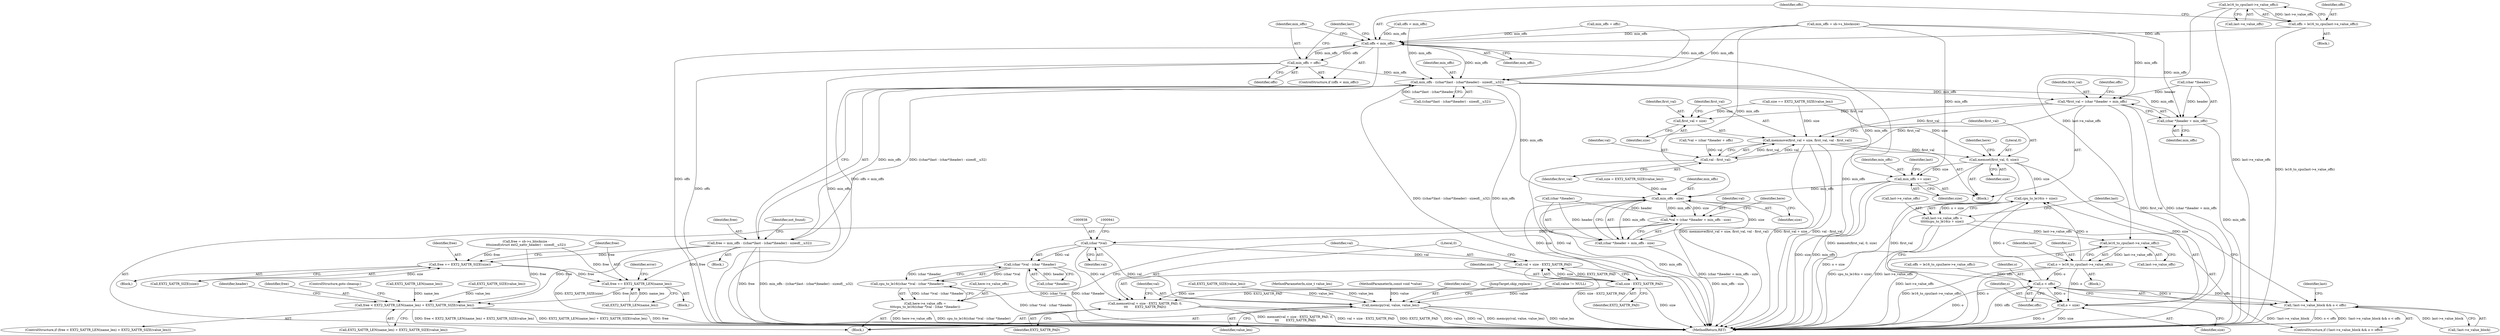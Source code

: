 digraph "0_linux_be0726d33cb8f411945884664924bed3cb8c70ee_10@pointer" {
"1000403" [label="(Call,le16_to_cpu(last->e_value_offs))"];
"1000401" [label="(Call,offs = le16_to_cpu(last->e_value_offs))"];
"1000408" [label="(Call,offs < min_offs)"];
"1000411" [label="(Call,min_offs = offs)"];
"1000419" [label="(Call,min_offs - ((char*)last - (char*)header) - sizeof(__u32))"];
"1000417" [label="(Call,free = min_offs - ((char*)last - (char*)header) - sizeof(__u32))"];
"1000515" [label="(Call,free += EXT2_XATTR_SIZE(size))"];
"1000519" [label="(Call,free += EXT2_XATTR_LEN(name_len))"];
"1000528" [label="(Call,free < EXT2_XATTR_LEN(name_len) + EXT2_XATTR_SIZE(value_len))"];
"1000752" [label="(Call,*first_val = (char *)header + min_offs)"];
"1000807" [label="(Call,memmove(first_val + size, first_val, val - first_val))"];
"1000815" [label="(Call,memset(first_val, 0, size))"];
"1000824" [label="(Call,min_offs += size)"];
"1000928" [label="(Call,min_offs - size)"];
"1000922" [label="(Call,*val = (char *)header + min_offs - size)"];
"1000937" [label="(Call,(char *)val)"];
"1000936" [label="(Call,(char *)val - (char *)header)"];
"1000935" [label="(Call,cpu_to_le16((char *)val - (char *)header))"];
"1000931" [label="(Call,here->e_value_offs =\n\t\t\t\tcpu_to_le16((char *)val - (char *)header))"];
"1000943" [label="(Call,memset(val + size - EXT2_XATTR_PAD, 0,\n\t\t\t       EXT2_XATTR_PAD))"];
"1000944" [label="(Call,val + size - EXT2_XATTR_PAD)"];
"1000951" [label="(Call,memcpy(val, value, value_len))"];
"1000924" [label="(Call,(char *)header + min_offs - size)"];
"1000946" [label="(Call,size - EXT2_XATTR_PAD)"];
"1000858" [label="(Call,cpu_to_le16(o + size))"];
"1000854" [label="(Call,last->e_value_offs =\n\t\t\t\t\t\tcpu_to_le16(o + size))"];
"1000841" [label="(Call,le16_to_cpu(last->e_value_offs))"];
"1000839" [label="(Call,o = le16_to_cpu(last->e_value_offs))"];
"1000851" [label="(Call,o < offs)"];
"1000846" [label="(Call,!last->e_value_block && o < offs)"];
"1000859" [label="(Call,o + size)"];
"1000808" [label="(Call,first_val + size)"];
"1000812" [label="(Call,val - first_val)"];
"1000754" [label="(Call,(char *)header + min_offs)"];
"1000533" [label="(Call,EXT2_XATTR_SIZE(value_len))"];
"1000754" [label="(Call,(char *)header + min_offs)"];
"1000412" [label="(Identifier,min_offs)"];
"1000849" [label="(Identifier,last)"];
"1000404" [label="(Call,last->e_value_offs)"];
"1000433" [label="(Call,free = sb->s_blocksize -\n\t\t\tsizeof(struct ext2_xattr_header) - sizeof(__u32))"];
"1000515" [label="(Call,free += EXT2_XATTR_SIZE(size))"];
"1000944" [label="(Call,val + size - EXT2_XATTR_PAD)"];
"1000924" [label="(Call,(char *)header + min_offs - size)"];
"1000828" [label="(Identifier,last)"];
"1000936" [label="(Call,(char *)val - (char *)header)"];
"1000415" [label="(Identifier,last)"];
"1000750" [label="(Block,)"];
"1000851" [label="(Call,o < offs)"];
"1000413" [label="(Identifier,offs)"];
"1000489" [label="(Block,)"];
"1000858" [label="(Call,cpu_to_le16(o + size))"];
"1000953" [label="(Identifier,value)"];
"1000847" [label="(Call,!last->e_value_block)"];
"1000530" [label="(Call,EXT2_XATTR_LEN(name_len) + EXT2_XATTR_SIZE(value_len))"];
"1000809" [label="(Identifier,first_val)"];
"1000758" [label="(Identifier,min_offs)"];
"1000861" [label="(Identifier,size)"];
"1000939" [label="(Identifier,val)"];
"1000855" [label="(Call,last->e_value_offs)"];
"1000753" [label="(Identifier,first_val)"];
"1000955" [label="(JumpTarget,skip_replace:)"];
"1000418" [label="(Identifier,free)"];
"1000408" [label="(Call,offs < min_offs)"];
"1000818" [label="(Identifier,size)"];
"1000761" [label="(Identifier,offs)"];
"1000951" [label="(Call,memcpy(val, value, value_len))"];
"1000755" [label="(Call,(char *)header)"];
"1000516" [label="(Identifier,free)"];
"1000410" [label="(Identifier,min_offs)"];
"1000923" [label="(Identifier,val)"];
"1000937" [label="(Call,(char *)val)"];
"1000945" [label="(Identifier,val)"];
"1000925" [label="(Call,(char *)header)"];
"1000950" [label="(Identifier,EXT2_XATTR_PAD)"];
"1000932" [label="(Call,here->e_value_offs)"];
"1000952" [label="(Identifier,val)"];
"1000943" [label="(Call,memset(val + size - EXT2_XATTR_PAD, 0,\n\t\t\t       EXT2_XATTR_PAD))"];
"1000519" [label="(Call,free += EXT2_XATTR_LEN(name_len))"];
"1000922" [label="(Call,*val = (char *)header + min_offs - size)"];
"1000813" [label="(Identifier,val)"];
"1000933" [label="(Identifier,here)"];
"1000520" [label="(Identifier,free)"];
"1000783" [label="(Call,size == EXT2_XATTR_SIZE(value_len))"];
"1000935" [label="(Call,cpu_to_le16((char *)val - (char *)header))"];
"1000767" [label="(Call,*val = (char *)header + offs)"];
"1000903" [label="(Call,value != NULL)"];
"1000853" [label="(Identifier,offs)"];
"1000860" [label="(Identifier,o)"];
"1000821" [label="(Identifier,here)"];
"1000811" [label="(Identifier,first_val)"];
"1000919" [label="(Call,EXT2_XATTR_SIZE(value_len))"];
"1000470" [label="(Block,)"];
"1000402" [label="(Identifier,offs)"];
"1000814" [label="(Identifier,first_val)"];
"1000808" [label="(Call,first_val + size)"];
"1000854" [label="(Call,last->e_value_offs =\n\t\t\t\t\t\tcpu_to_le16(o + size))"];
"1000841" [label="(Call,le16_to_cpu(last->e_value_offs))"];
"1000840" [label="(Identifier,o)"];
"1000419" [label="(Call,min_offs - ((char*)last - (char*)header) - sizeof(__u32))"];
"1000846" [label="(Call,!last->e_value_block && o < offs)"];
"1000810" [label="(Identifier,size)"];
"1000931" [label="(Call,here->e_value_offs =\n\t\t\t\tcpu_to_le16((char *)val - (char *)header))"];
"1000537" [label="(Identifier,header)"];
"1000760" [label="(Call,offs = le16_to_cpu(here->e_value_offs))"];
"1000915" [label="(Block,)"];
"1000529" [label="(Identifier,free)"];
"1000845" [label="(ControlStructure,if (!last->e_value_block && o < offs))"];
"1000946" [label="(Call,size - EXT2_XATTR_PAD)"];
"1000824" [label="(Call,min_offs += size)"];
"1000130" [label="(MethodParameterIn,size_t value_len)"];
"1000825" [label="(Identifier,min_offs)"];
"1000421" [label="(Call,((char*)last - (char*)header) - sizeof(__u32))"];
"1000929" [label="(Identifier,min_offs)"];
"1000842" [label="(Call,last->e_value_offs)"];
"1000930" [label="(Identifier,size)"];
"1000517" [label="(Call,EXT2_XATTR_SIZE(size))"];
"1000403" [label="(Call,le16_to_cpu(last->e_value_offs))"];
"1000450" [label="(Identifier,not_found)"];
"1000328" [label="(Call,offs < min_offs)"];
"1000331" [label="(Call,min_offs = offs)"];
"1000859" [label="(Call,o + size)"];
"1000928" [label="(Call,min_offs - size)"];
"1000812" [label="(Call,val - first_val)"];
"1000535" [label="(ControlStructure,goto cleanup;)"];
"1000752" [label="(Call,*first_val = (char *)header + min_offs)"];
"1000816" [label="(Identifier,first_val)"];
"1000815" [label="(Call,memset(first_val, 0, size))"];
"1000954" [label="(Identifier,value_len)"];
"1000401" [label="(Call,offs = le16_to_cpu(last->e_value_offs))"];
"1000527" [label="(ControlStructure,if (free < EXT2_XATTR_LEN(name_len) + EXT2_XATTR_SIZE(value_len)))"];
"1000817" [label="(Literal,0)"];
"1000948" [label="(Identifier,EXT2_XATTR_PAD)"];
"1000417" [label="(Call,free = min_offs - ((char*)last - (char*)header) - sizeof(__u32))"];
"1000807" [label="(Call,memmove(first_val + size, first_val, val - first_val))"];
"1000407" [label="(ControlStructure,if (offs < min_offs))"];
"1000531" [label="(Call,EXT2_XATTR_LEN(name_len))"];
"1000411" [label="(Call,min_offs = offs)"];
"1000839" [label="(Call,o = le16_to_cpu(last->e_value_offs))"];
"1001019" [label="(MethodReturn,RET)"];
"1000917" [label="(Call,size = EXT2_XATTR_SIZE(value_len))"];
"1000949" [label="(Literal,0)"];
"1000214" [label="(Block,)"];
"1000521" [label="(Call,EXT2_XATTR_LEN(name_len))"];
"1000399" [label="(Block,)"];
"1000152" [label="(Call,min_offs = sb->s_blocksize)"];
"1000852" [label="(Identifier,o)"];
"1000420" [label="(Identifier,min_offs)"];
"1000524" [label="(Identifier,error)"];
"1000409" [label="(Identifier,offs)"];
"1000826" [label="(Identifier,size)"];
"1000940" [label="(Call,(char *)header)"];
"1000129" [label="(MethodParameterIn,const void *value)"];
"1000947" [label="(Identifier,size)"];
"1000837" [label="(Block,)"];
"1000856" [label="(Identifier,last)"];
"1000863" [label="(Identifier,last)"];
"1000528" [label="(Call,free < EXT2_XATTR_LEN(name_len) + EXT2_XATTR_SIZE(value_len))"];
"1000403" -> "1000401"  [label="AST: "];
"1000403" -> "1000404"  [label="CFG: "];
"1000404" -> "1000403"  [label="AST: "];
"1000401" -> "1000403"  [label="CFG: "];
"1000403" -> "1001019"  [label="DDG: last->e_value_offs"];
"1000403" -> "1000401"  [label="DDG: last->e_value_offs"];
"1000403" -> "1000841"  [label="DDG: last->e_value_offs"];
"1000401" -> "1000399"  [label="AST: "];
"1000402" -> "1000401"  [label="AST: "];
"1000409" -> "1000401"  [label="CFG: "];
"1000401" -> "1001019"  [label="DDG: le16_to_cpu(last->e_value_offs)"];
"1000401" -> "1000408"  [label="DDG: offs"];
"1000408" -> "1000407"  [label="AST: "];
"1000408" -> "1000410"  [label="CFG: "];
"1000409" -> "1000408"  [label="AST: "];
"1000410" -> "1000408"  [label="AST: "];
"1000412" -> "1000408"  [label="CFG: "];
"1000415" -> "1000408"  [label="CFG: "];
"1000408" -> "1001019"  [label="DDG: offs"];
"1000408" -> "1001019"  [label="DDG: offs < min_offs"];
"1000408" -> "1001019"  [label="DDG: min_offs"];
"1000411" -> "1000408"  [label="DDG: min_offs"];
"1000331" -> "1000408"  [label="DDG: min_offs"];
"1000152" -> "1000408"  [label="DDG: min_offs"];
"1000328" -> "1000408"  [label="DDG: min_offs"];
"1000408" -> "1000411"  [label="DDG: offs"];
"1000408" -> "1000419"  [label="DDG: min_offs"];
"1000411" -> "1000407"  [label="AST: "];
"1000411" -> "1000413"  [label="CFG: "];
"1000412" -> "1000411"  [label="AST: "];
"1000413" -> "1000411"  [label="AST: "];
"1000415" -> "1000411"  [label="CFG: "];
"1000411" -> "1001019"  [label="DDG: min_offs"];
"1000411" -> "1001019"  [label="DDG: offs"];
"1000411" -> "1000419"  [label="DDG: min_offs"];
"1000419" -> "1000417"  [label="AST: "];
"1000419" -> "1000421"  [label="CFG: "];
"1000420" -> "1000419"  [label="AST: "];
"1000421" -> "1000419"  [label="AST: "];
"1000417" -> "1000419"  [label="CFG: "];
"1000419" -> "1001019"  [label="DDG: min_offs"];
"1000419" -> "1001019"  [label="DDG: ((char*)last - (char*)header) - sizeof(__u32)"];
"1000419" -> "1000417"  [label="DDG: min_offs"];
"1000419" -> "1000417"  [label="DDG: ((char*)last - (char*)header) - sizeof(__u32)"];
"1000331" -> "1000419"  [label="DDG: min_offs"];
"1000152" -> "1000419"  [label="DDG: min_offs"];
"1000328" -> "1000419"  [label="DDG: min_offs"];
"1000421" -> "1000419"  [label="DDG: (char*)last - (char*)header"];
"1000419" -> "1000752"  [label="DDG: min_offs"];
"1000419" -> "1000754"  [label="DDG: min_offs"];
"1000419" -> "1000824"  [label="DDG: min_offs"];
"1000419" -> "1000928"  [label="DDG: min_offs"];
"1000417" -> "1000214"  [label="AST: "];
"1000418" -> "1000417"  [label="AST: "];
"1000450" -> "1000417"  [label="CFG: "];
"1000417" -> "1001019"  [label="DDG: free"];
"1000417" -> "1001019"  [label="DDG: min_offs - ((char*)last - (char*)header) - sizeof(__u32)"];
"1000417" -> "1000515"  [label="DDG: free"];
"1000417" -> "1000519"  [label="DDG: free"];
"1000417" -> "1000528"  [label="DDG: free"];
"1000515" -> "1000489"  [label="AST: "];
"1000515" -> "1000517"  [label="CFG: "];
"1000516" -> "1000515"  [label="AST: "];
"1000517" -> "1000515"  [label="AST: "];
"1000520" -> "1000515"  [label="CFG: "];
"1000515" -> "1001019"  [label="DDG: EXT2_XATTR_SIZE(size)"];
"1000517" -> "1000515"  [label="DDG: size"];
"1000433" -> "1000515"  [label="DDG: free"];
"1000515" -> "1000519"  [label="DDG: free"];
"1000519" -> "1000470"  [label="AST: "];
"1000519" -> "1000521"  [label="CFG: "];
"1000520" -> "1000519"  [label="AST: "];
"1000521" -> "1000519"  [label="AST: "];
"1000524" -> "1000519"  [label="CFG: "];
"1000521" -> "1000519"  [label="DDG: name_len"];
"1000433" -> "1000519"  [label="DDG: free"];
"1000519" -> "1000528"  [label="DDG: free"];
"1000528" -> "1000527"  [label="AST: "];
"1000528" -> "1000530"  [label="CFG: "];
"1000529" -> "1000528"  [label="AST: "];
"1000530" -> "1000528"  [label="AST: "];
"1000535" -> "1000528"  [label="CFG: "];
"1000537" -> "1000528"  [label="CFG: "];
"1000528" -> "1001019"  [label="DDG: free < EXT2_XATTR_LEN(name_len) + EXT2_XATTR_SIZE(value_len)"];
"1000528" -> "1001019"  [label="DDG: EXT2_XATTR_LEN(name_len) + EXT2_XATTR_SIZE(value_len)"];
"1000528" -> "1001019"  [label="DDG: free"];
"1000433" -> "1000528"  [label="DDG: free"];
"1000531" -> "1000528"  [label="DDG: name_len"];
"1000533" -> "1000528"  [label="DDG: value_len"];
"1000752" -> "1000750"  [label="AST: "];
"1000752" -> "1000754"  [label="CFG: "];
"1000753" -> "1000752"  [label="AST: "];
"1000754" -> "1000752"  [label="AST: "];
"1000761" -> "1000752"  [label="CFG: "];
"1000752" -> "1001019"  [label="DDG: (char *)header + min_offs"];
"1000752" -> "1001019"  [label="DDG: first_val"];
"1000755" -> "1000752"  [label="DDG: header"];
"1000152" -> "1000752"  [label="DDG: min_offs"];
"1000752" -> "1000807"  [label="DDG: first_val"];
"1000752" -> "1000808"  [label="DDG: first_val"];
"1000752" -> "1000812"  [label="DDG: first_val"];
"1000807" -> "1000750"  [label="AST: "];
"1000807" -> "1000812"  [label="CFG: "];
"1000808" -> "1000807"  [label="AST: "];
"1000811" -> "1000807"  [label="AST: "];
"1000812" -> "1000807"  [label="AST: "];
"1000816" -> "1000807"  [label="CFG: "];
"1000807" -> "1001019"  [label="DDG: memmove(first_val + size, first_val, val - first_val)"];
"1000807" -> "1001019"  [label="DDG: first_val + size"];
"1000807" -> "1001019"  [label="DDG: val - first_val"];
"1000783" -> "1000807"  [label="DDG: size"];
"1000812" -> "1000807"  [label="DDG: first_val"];
"1000812" -> "1000807"  [label="DDG: val"];
"1000807" -> "1000815"  [label="DDG: first_val"];
"1000815" -> "1000750"  [label="AST: "];
"1000815" -> "1000818"  [label="CFG: "];
"1000816" -> "1000815"  [label="AST: "];
"1000817" -> "1000815"  [label="AST: "];
"1000818" -> "1000815"  [label="AST: "];
"1000821" -> "1000815"  [label="CFG: "];
"1000815" -> "1001019"  [label="DDG: first_val"];
"1000815" -> "1001019"  [label="DDG: memset(first_val, 0, size)"];
"1000783" -> "1000815"  [label="DDG: size"];
"1000815" -> "1000824"  [label="DDG: size"];
"1000815" -> "1000858"  [label="DDG: size"];
"1000815" -> "1000859"  [label="DDG: size"];
"1000824" -> "1000750"  [label="AST: "];
"1000824" -> "1000826"  [label="CFG: "];
"1000825" -> "1000824"  [label="AST: "];
"1000826" -> "1000824"  [label="AST: "];
"1000828" -> "1000824"  [label="CFG: "];
"1000824" -> "1001019"  [label="DDG: size"];
"1000824" -> "1001019"  [label="DDG: min_offs"];
"1000152" -> "1000824"  [label="DDG: min_offs"];
"1000824" -> "1000928"  [label="DDG: min_offs"];
"1000928" -> "1000924"  [label="AST: "];
"1000928" -> "1000930"  [label="CFG: "];
"1000929" -> "1000928"  [label="AST: "];
"1000930" -> "1000928"  [label="AST: "];
"1000924" -> "1000928"  [label="CFG: "];
"1000928" -> "1001019"  [label="DDG: min_offs"];
"1000928" -> "1000922"  [label="DDG: min_offs"];
"1000928" -> "1000922"  [label="DDG: size"];
"1000928" -> "1000924"  [label="DDG: min_offs"];
"1000928" -> "1000924"  [label="DDG: size"];
"1000152" -> "1000928"  [label="DDG: min_offs"];
"1000917" -> "1000928"  [label="DDG: size"];
"1000928" -> "1000946"  [label="DDG: size"];
"1000922" -> "1000915"  [label="AST: "];
"1000922" -> "1000924"  [label="CFG: "];
"1000923" -> "1000922"  [label="AST: "];
"1000924" -> "1000922"  [label="AST: "];
"1000933" -> "1000922"  [label="CFG: "];
"1000922" -> "1001019"  [label="DDG: (char *)header + min_offs - size"];
"1000925" -> "1000922"  [label="DDG: header"];
"1000922" -> "1000937"  [label="DDG: val"];
"1000937" -> "1000936"  [label="AST: "];
"1000937" -> "1000939"  [label="CFG: "];
"1000938" -> "1000937"  [label="AST: "];
"1000939" -> "1000937"  [label="AST: "];
"1000941" -> "1000937"  [label="CFG: "];
"1000937" -> "1000936"  [label="DDG: val"];
"1000937" -> "1000943"  [label="DDG: val"];
"1000937" -> "1000944"  [label="DDG: val"];
"1000937" -> "1000951"  [label="DDG: val"];
"1000936" -> "1000935"  [label="AST: "];
"1000936" -> "1000940"  [label="CFG: "];
"1000940" -> "1000936"  [label="AST: "];
"1000935" -> "1000936"  [label="CFG: "];
"1000936" -> "1001019"  [label="DDG: (char *)val"];
"1000936" -> "1001019"  [label="DDG: (char *)header"];
"1000936" -> "1000935"  [label="DDG: (char *)val"];
"1000936" -> "1000935"  [label="DDG: (char *)header"];
"1000940" -> "1000936"  [label="DDG: header"];
"1000935" -> "1000931"  [label="AST: "];
"1000931" -> "1000935"  [label="CFG: "];
"1000935" -> "1001019"  [label="DDG: (char *)val - (char *)header"];
"1000935" -> "1000931"  [label="DDG: (char *)val - (char *)header"];
"1000931" -> "1000915"  [label="AST: "];
"1000932" -> "1000931"  [label="AST: "];
"1000945" -> "1000931"  [label="CFG: "];
"1000931" -> "1001019"  [label="DDG: cpu_to_le16((char *)val - (char *)header)"];
"1000931" -> "1001019"  [label="DDG: here->e_value_offs"];
"1000943" -> "1000915"  [label="AST: "];
"1000943" -> "1000950"  [label="CFG: "];
"1000944" -> "1000943"  [label="AST: "];
"1000949" -> "1000943"  [label="AST: "];
"1000950" -> "1000943"  [label="AST: "];
"1000952" -> "1000943"  [label="CFG: "];
"1000943" -> "1001019"  [label="DDG: EXT2_XATTR_PAD"];
"1000943" -> "1001019"  [label="DDG: memset(val + size - EXT2_XATTR_PAD, 0,\n\t\t\t       EXT2_XATTR_PAD)"];
"1000943" -> "1001019"  [label="DDG: val + size - EXT2_XATTR_PAD"];
"1000946" -> "1000943"  [label="DDG: size"];
"1000946" -> "1000943"  [label="DDG: EXT2_XATTR_PAD"];
"1000944" -> "1000946"  [label="CFG: "];
"1000945" -> "1000944"  [label="AST: "];
"1000946" -> "1000944"  [label="AST: "];
"1000949" -> "1000944"  [label="CFG: "];
"1000944" -> "1001019"  [label="DDG: size - EXT2_XATTR_PAD"];
"1000946" -> "1000944"  [label="DDG: size"];
"1000946" -> "1000944"  [label="DDG: EXT2_XATTR_PAD"];
"1000951" -> "1000915"  [label="AST: "];
"1000951" -> "1000954"  [label="CFG: "];
"1000952" -> "1000951"  [label="AST: "];
"1000953" -> "1000951"  [label="AST: "];
"1000954" -> "1000951"  [label="AST: "];
"1000955" -> "1000951"  [label="CFG: "];
"1000951" -> "1001019"  [label="DDG: value"];
"1000951" -> "1001019"  [label="DDG: val"];
"1000951" -> "1001019"  [label="DDG: memcpy(val, value, value_len)"];
"1000951" -> "1001019"  [label="DDG: value_len"];
"1000903" -> "1000951"  [label="DDG: value"];
"1000129" -> "1000951"  [label="DDG: value"];
"1000919" -> "1000951"  [label="DDG: value_len"];
"1000130" -> "1000951"  [label="DDG: value_len"];
"1000925" -> "1000924"  [label="AST: "];
"1000924" -> "1001019"  [label="DDG: min_offs - size"];
"1000925" -> "1000924"  [label="DDG: header"];
"1000946" -> "1000948"  [label="CFG: "];
"1000947" -> "1000946"  [label="AST: "];
"1000948" -> "1000946"  [label="AST: "];
"1000946" -> "1001019"  [label="DDG: size"];
"1000858" -> "1000854"  [label="AST: "];
"1000858" -> "1000859"  [label="CFG: "];
"1000859" -> "1000858"  [label="AST: "];
"1000854" -> "1000858"  [label="CFG: "];
"1000858" -> "1001019"  [label="DDG: o + size"];
"1000858" -> "1000854"  [label="DDG: o + size"];
"1000851" -> "1000858"  [label="DDG: o"];
"1000839" -> "1000858"  [label="DDG: o"];
"1000854" -> "1000845"  [label="AST: "];
"1000855" -> "1000854"  [label="AST: "];
"1000863" -> "1000854"  [label="CFG: "];
"1000854" -> "1001019"  [label="DDG: cpu_to_le16(o + size)"];
"1000854" -> "1001019"  [label="DDG: last->e_value_offs"];
"1000854" -> "1000841"  [label="DDG: last->e_value_offs"];
"1000841" -> "1000839"  [label="AST: "];
"1000841" -> "1000842"  [label="CFG: "];
"1000842" -> "1000841"  [label="AST: "];
"1000839" -> "1000841"  [label="CFG: "];
"1000841" -> "1001019"  [label="DDG: last->e_value_offs"];
"1000841" -> "1000839"  [label="DDG: last->e_value_offs"];
"1000839" -> "1000837"  [label="AST: "];
"1000840" -> "1000839"  [label="AST: "];
"1000849" -> "1000839"  [label="CFG: "];
"1000839" -> "1001019"  [label="DDG: o"];
"1000839" -> "1001019"  [label="DDG: le16_to_cpu(last->e_value_offs)"];
"1000839" -> "1000851"  [label="DDG: o"];
"1000839" -> "1000859"  [label="DDG: o"];
"1000851" -> "1000846"  [label="AST: "];
"1000851" -> "1000853"  [label="CFG: "];
"1000852" -> "1000851"  [label="AST: "];
"1000853" -> "1000851"  [label="AST: "];
"1000846" -> "1000851"  [label="CFG: "];
"1000851" -> "1001019"  [label="DDG: offs"];
"1000851" -> "1001019"  [label="DDG: o"];
"1000851" -> "1000846"  [label="DDG: o"];
"1000851" -> "1000846"  [label="DDG: offs"];
"1000760" -> "1000851"  [label="DDG: offs"];
"1000851" -> "1000859"  [label="DDG: o"];
"1000846" -> "1000845"  [label="AST: "];
"1000846" -> "1000847"  [label="CFG: "];
"1000847" -> "1000846"  [label="AST: "];
"1000856" -> "1000846"  [label="CFG: "];
"1000863" -> "1000846"  [label="CFG: "];
"1000846" -> "1001019"  [label="DDG: o < offs"];
"1000846" -> "1001019"  [label="DDG: !last->e_value_block && o < offs"];
"1000846" -> "1001019"  [label="DDG: !last->e_value_block"];
"1000847" -> "1000846"  [label="DDG: last->e_value_block"];
"1000859" -> "1000861"  [label="CFG: "];
"1000860" -> "1000859"  [label="AST: "];
"1000861" -> "1000859"  [label="AST: "];
"1000859" -> "1001019"  [label="DDG: o"];
"1000859" -> "1001019"  [label="DDG: size"];
"1000808" -> "1000810"  [label="CFG: "];
"1000809" -> "1000808"  [label="AST: "];
"1000810" -> "1000808"  [label="AST: "];
"1000811" -> "1000808"  [label="CFG: "];
"1000783" -> "1000808"  [label="DDG: size"];
"1000812" -> "1000814"  [label="CFG: "];
"1000813" -> "1000812"  [label="AST: "];
"1000814" -> "1000812"  [label="AST: "];
"1000812" -> "1001019"  [label="DDG: val"];
"1000767" -> "1000812"  [label="DDG: val"];
"1000754" -> "1000758"  [label="CFG: "];
"1000755" -> "1000754"  [label="AST: "];
"1000758" -> "1000754"  [label="AST: "];
"1000754" -> "1001019"  [label="DDG: min_offs"];
"1000755" -> "1000754"  [label="DDG: header"];
"1000152" -> "1000754"  [label="DDG: min_offs"];
}
